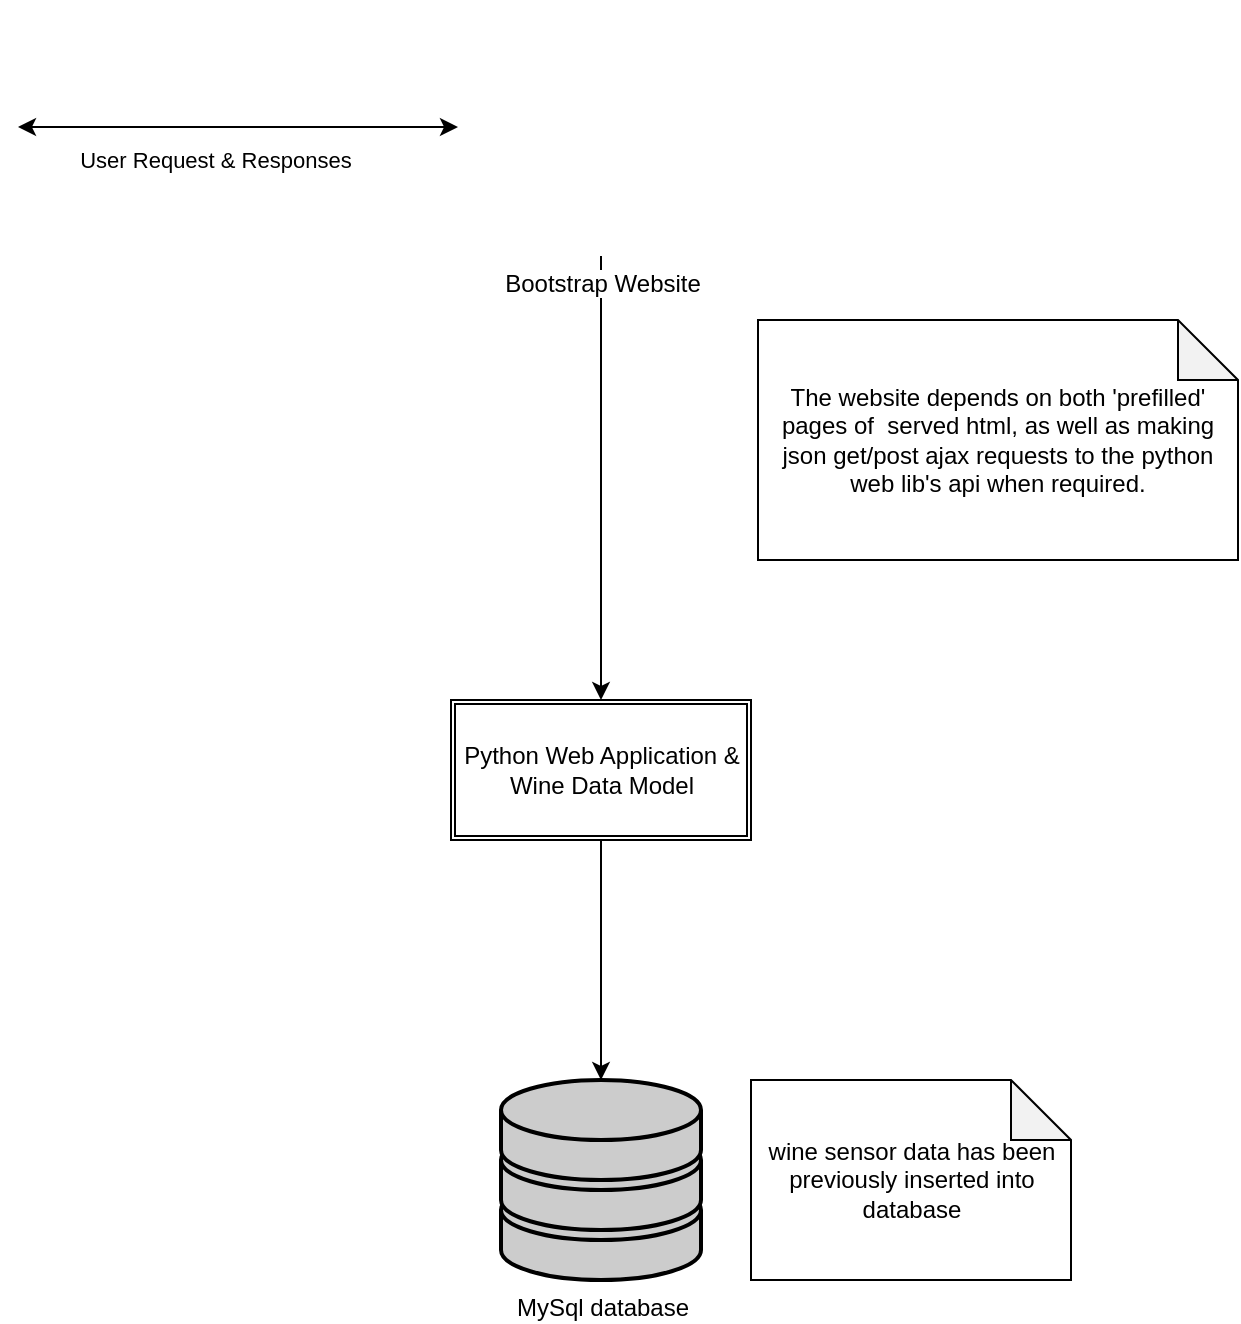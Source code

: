 <mxfile version="13.6.4" type="device"><diagram id="oYlm0IhrpzfuelqSpBB7" name="Page-1"><mxGraphModel dx="2062" dy="1133" grid="1" gridSize="10" guides="1" tooltips="1" connect="1" arrows="1" fold="1" page="1" pageScale="1" pageWidth="827" pageHeight="1169" math="0" shadow="0"><root><mxCell id="0"/><mxCell id="1" parent="0"/><mxCell id="dnPeXiCy7fGTMk6RlXpO-1" value="&lt;font color=&quot;#000000&quot;&gt;MySql database&lt;/font&gt;" style="fontColor=#0066CC;verticalAlign=top;verticalLabelPosition=bottom;labelPosition=center;align=center;html=1;outlineConnect=0;fillColor=#CCCCCC;gradientColor=none;gradientDirection=north;strokeWidth=2;shape=mxgraph.networks.storage;" vertex="1" parent="1"><mxGeometry x="351.5" y="760" width="100" height="100" as="geometry"/></mxCell><mxCell id="dnPeXiCy7fGTMk6RlXpO-10" style="edgeStyle=orthogonalEdgeStyle;rounded=0;orthogonalLoop=1;jettySize=auto;html=1;exitX=0.5;exitY=1;exitDx=0;exitDy=0;entryX=0.5;entryY=0;entryDx=0;entryDy=0;" edge="1" parent="1" source="dnPeXiCy7fGTMk6RlXpO-3" target="dnPeXiCy7fGTMk6RlXpO-2"><mxGeometry relative="1" as="geometry"><mxPoint x="401.5" y="470" as="targetPoint"/></mxGeometry></mxCell><mxCell id="dnPeXiCy7fGTMk6RlXpO-3" value="Bootstrap Website" style="shape=image;html=1;verticalAlign=top;verticalLabelPosition=bottom;labelBackgroundColor=#ffffff;imageAspect=0;aspect=fixed;image=https://cdn2.iconfinder.com/data/icons/pittogrammi/142/39-128.png" vertex="1" parent="1"><mxGeometry x="337.5" y="220" width="128" height="128" as="geometry"/></mxCell><mxCell id="dnPeXiCy7fGTMk6RlXpO-4" value="" style="endArrow=classic;startArrow=classic;html=1;" edge="1" parent="1"><mxGeometry width="50" height="50" relative="1" as="geometry"><mxPoint x="110" y="283.5" as="sourcePoint"/><mxPoint x="330" y="283.5" as="targetPoint"/></mxGeometry></mxCell><mxCell id="dnPeXiCy7fGTMk6RlXpO-5" value="User Request &amp;amp; Responses&amp;nbsp;" style="edgeLabel;html=1;align=center;verticalAlign=middle;resizable=0;points=[];" vertex="1" connectable="0" parent="dnPeXiCy7fGTMk6RlXpO-4"><mxGeometry x="-0.3" y="-3" relative="1" as="geometry"><mxPoint x="23" y="13.5" as="offset"/></mxGeometry></mxCell><mxCell id="dnPeXiCy7fGTMk6RlXpO-11" style="edgeStyle=orthogonalEdgeStyle;rounded=0;orthogonalLoop=1;jettySize=auto;html=1;exitX=0.5;exitY=1;exitDx=0;exitDy=0;" edge="1" parent="1" source="dnPeXiCy7fGTMk6RlXpO-2" target="dnPeXiCy7fGTMk6RlXpO-1"><mxGeometry relative="1" as="geometry"/></mxCell><mxCell id="dnPeXiCy7fGTMk6RlXpO-2" value="Python Web Application &amp;amp; Wine Data Model" style="shape=ext;double=1;rounded=0;whiteSpace=wrap;html=1;" vertex="1" parent="1"><mxGeometry x="326.5" y="570" width="150" height="70" as="geometry"/></mxCell><mxCell id="dnPeXiCy7fGTMk6RlXpO-12" value="wine sensor data has been previously inserted into database" style="shape=note;whiteSpace=wrap;html=1;backgroundOutline=1;darkOpacity=0.05;strokeColor=#000000;" vertex="1" parent="1"><mxGeometry x="476.5" y="760" width="160" height="100" as="geometry"/></mxCell><mxCell id="dnPeXiCy7fGTMk6RlXpO-13" value="The website depends on both 'prefilled' pages of&amp;nbsp; served html, as well as making json get/post ajax requests to the python web lib's api when required." style="shape=note;whiteSpace=wrap;html=1;backgroundOutline=1;darkOpacity=0.05;strokeColor=#000000;" vertex="1" parent="1"><mxGeometry x="480" y="380" width="240" height="120" as="geometry"/></mxCell></root></mxGraphModel></diagram></mxfile>
